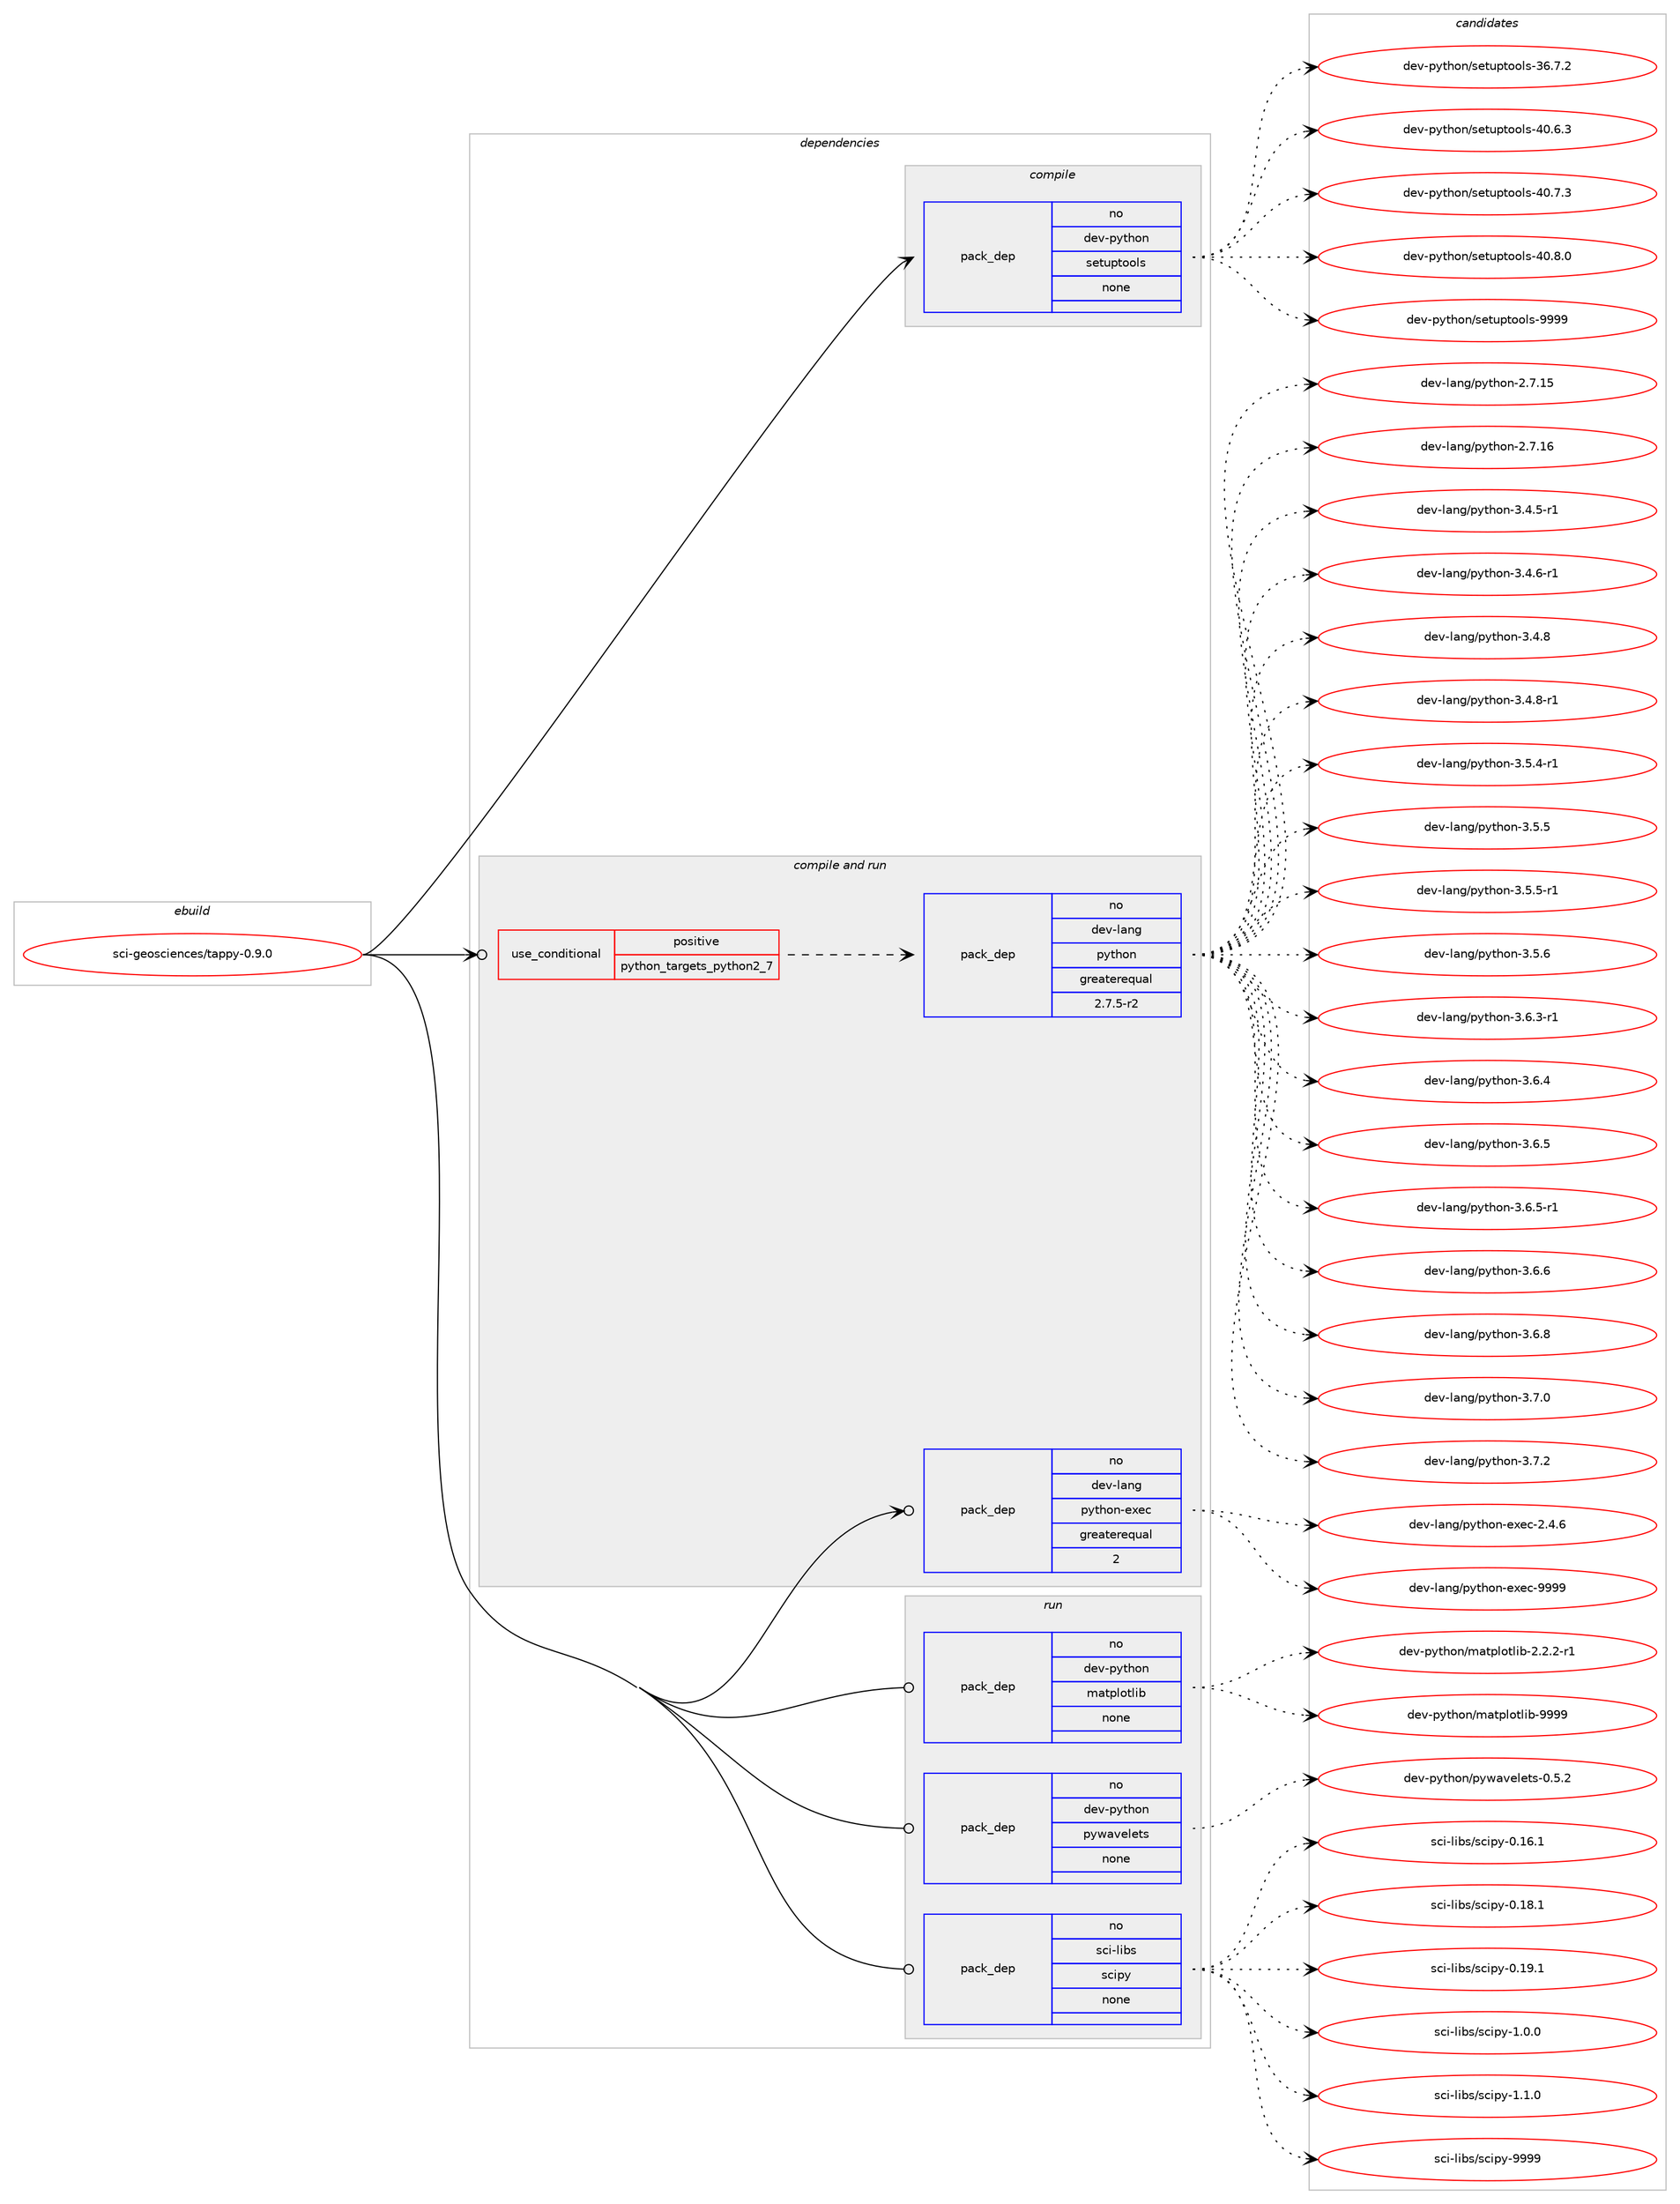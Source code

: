 digraph prolog {

# *************
# Graph options
# *************

newrank=true;
concentrate=true;
compound=true;
graph [rankdir=LR,fontname=Helvetica,fontsize=10,ranksep=1.5];#, ranksep=2.5, nodesep=0.2];
edge  [arrowhead=vee];
node  [fontname=Helvetica,fontsize=10];

# **********
# The ebuild
# **********

subgraph cluster_leftcol {
color=gray;
rank=same;
label=<<i>ebuild</i>>;
id [label="sci-geosciences/tappy-0.9.0", color=red, width=4, href="../sci-geosciences/tappy-0.9.0.svg"];
}

# ****************
# The dependencies
# ****************

subgraph cluster_midcol {
color=gray;
label=<<i>dependencies</i>>;
subgraph cluster_compile {
fillcolor="#eeeeee";
style=filled;
label=<<i>compile</i>>;
subgraph pack1211094 {
dependency1691711 [label=<<TABLE BORDER="0" CELLBORDER="1" CELLSPACING="0" CELLPADDING="4" WIDTH="220"><TR><TD ROWSPAN="6" CELLPADDING="30">pack_dep</TD></TR><TR><TD WIDTH="110">no</TD></TR><TR><TD>dev-python</TD></TR><TR><TD>setuptools</TD></TR><TR><TD>none</TD></TR><TR><TD></TD></TR></TABLE>>, shape=none, color=blue];
}
id:e -> dependency1691711:w [weight=20,style="solid",arrowhead="vee"];
}
subgraph cluster_compileandrun {
fillcolor="#eeeeee";
style=filled;
label=<<i>compile and run</i>>;
subgraph cond452909 {
dependency1691712 [label=<<TABLE BORDER="0" CELLBORDER="1" CELLSPACING="0" CELLPADDING="4"><TR><TD ROWSPAN="3" CELLPADDING="10">use_conditional</TD></TR><TR><TD>positive</TD></TR><TR><TD>python_targets_python2_7</TD></TR></TABLE>>, shape=none, color=red];
subgraph pack1211095 {
dependency1691713 [label=<<TABLE BORDER="0" CELLBORDER="1" CELLSPACING="0" CELLPADDING="4" WIDTH="220"><TR><TD ROWSPAN="6" CELLPADDING="30">pack_dep</TD></TR><TR><TD WIDTH="110">no</TD></TR><TR><TD>dev-lang</TD></TR><TR><TD>python</TD></TR><TR><TD>greaterequal</TD></TR><TR><TD>2.7.5-r2</TD></TR></TABLE>>, shape=none, color=blue];
}
dependency1691712:e -> dependency1691713:w [weight=20,style="dashed",arrowhead="vee"];
}
id:e -> dependency1691712:w [weight=20,style="solid",arrowhead="odotvee"];
subgraph pack1211096 {
dependency1691714 [label=<<TABLE BORDER="0" CELLBORDER="1" CELLSPACING="0" CELLPADDING="4" WIDTH="220"><TR><TD ROWSPAN="6" CELLPADDING="30">pack_dep</TD></TR><TR><TD WIDTH="110">no</TD></TR><TR><TD>dev-lang</TD></TR><TR><TD>python-exec</TD></TR><TR><TD>greaterequal</TD></TR><TR><TD>2</TD></TR></TABLE>>, shape=none, color=blue];
}
id:e -> dependency1691714:w [weight=20,style="solid",arrowhead="odotvee"];
}
subgraph cluster_run {
fillcolor="#eeeeee";
style=filled;
label=<<i>run</i>>;
subgraph pack1211097 {
dependency1691715 [label=<<TABLE BORDER="0" CELLBORDER="1" CELLSPACING="0" CELLPADDING="4" WIDTH="220"><TR><TD ROWSPAN="6" CELLPADDING="30">pack_dep</TD></TR><TR><TD WIDTH="110">no</TD></TR><TR><TD>dev-python</TD></TR><TR><TD>matplotlib</TD></TR><TR><TD>none</TD></TR><TR><TD></TD></TR></TABLE>>, shape=none, color=blue];
}
id:e -> dependency1691715:w [weight=20,style="solid",arrowhead="odot"];
subgraph pack1211098 {
dependency1691716 [label=<<TABLE BORDER="0" CELLBORDER="1" CELLSPACING="0" CELLPADDING="4" WIDTH="220"><TR><TD ROWSPAN="6" CELLPADDING="30">pack_dep</TD></TR><TR><TD WIDTH="110">no</TD></TR><TR><TD>dev-python</TD></TR><TR><TD>pywavelets</TD></TR><TR><TD>none</TD></TR><TR><TD></TD></TR></TABLE>>, shape=none, color=blue];
}
id:e -> dependency1691716:w [weight=20,style="solid",arrowhead="odot"];
subgraph pack1211099 {
dependency1691717 [label=<<TABLE BORDER="0" CELLBORDER="1" CELLSPACING="0" CELLPADDING="4" WIDTH="220"><TR><TD ROWSPAN="6" CELLPADDING="30">pack_dep</TD></TR><TR><TD WIDTH="110">no</TD></TR><TR><TD>sci-libs</TD></TR><TR><TD>scipy</TD></TR><TR><TD>none</TD></TR><TR><TD></TD></TR></TABLE>>, shape=none, color=blue];
}
id:e -> dependency1691717:w [weight=20,style="solid",arrowhead="odot"];
}
}

# **************
# The candidates
# **************

subgraph cluster_choices {
rank=same;
color=gray;
label=<<i>candidates</i>>;

subgraph choice1211094 {
color=black;
nodesep=1;
choice100101118451121211161041111104711510111611711211611111110811545515446554650 [label="dev-python/setuptools-36.7.2", color=red, width=4,href="../dev-python/setuptools-36.7.2.svg"];
choice100101118451121211161041111104711510111611711211611111110811545524846544651 [label="dev-python/setuptools-40.6.3", color=red, width=4,href="../dev-python/setuptools-40.6.3.svg"];
choice100101118451121211161041111104711510111611711211611111110811545524846554651 [label="dev-python/setuptools-40.7.3", color=red, width=4,href="../dev-python/setuptools-40.7.3.svg"];
choice100101118451121211161041111104711510111611711211611111110811545524846564648 [label="dev-python/setuptools-40.8.0", color=red, width=4,href="../dev-python/setuptools-40.8.0.svg"];
choice10010111845112121116104111110471151011161171121161111111081154557575757 [label="dev-python/setuptools-9999", color=red, width=4,href="../dev-python/setuptools-9999.svg"];
dependency1691711:e -> choice100101118451121211161041111104711510111611711211611111110811545515446554650:w [style=dotted,weight="100"];
dependency1691711:e -> choice100101118451121211161041111104711510111611711211611111110811545524846544651:w [style=dotted,weight="100"];
dependency1691711:e -> choice100101118451121211161041111104711510111611711211611111110811545524846554651:w [style=dotted,weight="100"];
dependency1691711:e -> choice100101118451121211161041111104711510111611711211611111110811545524846564648:w [style=dotted,weight="100"];
dependency1691711:e -> choice10010111845112121116104111110471151011161171121161111111081154557575757:w [style=dotted,weight="100"];
}
subgraph choice1211095 {
color=black;
nodesep=1;
choice10010111845108971101034711212111610411111045504655464953 [label="dev-lang/python-2.7.15", color=red, width=4,href="../dev-lang/python-2.7.15.svg"];
choice10010111845108971101034711212111610411111045504655464954 [label="dev-lang/python-2.7.16", color=red, width=4,href="../dev-lang/python-2.7.16.svg"];
choice1001011184510897110103471121211161041111104551465246534511449 [label="dev-lang/python-3.4.5-r1", color=red, width=4,href="../dev-lang/python-3.4.5-r1.svg"];
choice1001011184510897110103471121211161041111104551465246544511449 [label="dev-lang/python-3.4.6-r1", color=red, width=4,href="../dev-lang/python-3.4.6-r1.svg"];
choice100101118451089711010347112121116104111110455146524656 [label="dev-lang/python-3.4.8", color=red, width=4,href="../dev-lang/python-3.4.8.svg"];
choice1001011184510897110103471121211161041111104551465246564511449 [label="dev-lang/python-3.4.8-r1", color=red, width=4,href="../dev-lang/python-3.4.8-r1.svg"];
choice1001011184510897110103471121211161041111104551465346524511449 [label="dev-lang/python-3.5.4-r1", color=red, width=4,href="../dev-lang/python-3.5.4-r1.svg"];
choice100101118451089711010347112121116104111110455146534653 [label="dev-lang/python-3.5.5", color=red, width=4,href="../dev-lang/python-3.5.5.svg"];
choice1001011184510897110103471121211161041111104551465346534511449 [label="dev-lang/python-3.5.5-r1", color=red, width=4,href="../dev-lang/python-3.5.5-r1.svg"];
choice100101118451089711010347112121116104111110455146534654 [label="dev-lang/python-3.5.6", color=red, width=4,href="../dev-lang/python-3.5.6.svg"];
choice1001011184510897110103471121211161041111104551465446514511449 [label="dev-lang/python-3.6.3-r1", color=red, width=4,href="../dev-lang/python-3.6.3-r1.svg"];
choice100101118451089711010347112121116104111110455146544652 [label="dev-lang/python-3.6.4", color=red, width=4,href="../dev-lang/python-3.6.4.svg"];
choice100101118451089711010347112121116104111110455146544653 [label="dev-lang/python-3.6.5", color=red, width=4,href="../dev-lang/python-3.6.5.svg"];
choice1001011184510897110103471121211161041111104551465446534511449 [label="dev-lang/python-3.6.5-r1", color=red, width=4,href="../dev-lang/python-3.6.5-r1.svg"];
choice100101118451089711010347112121116104111110455146544654 [label="dev-lang/python-3.6.6", color=red, width=4,href="../dev-lang/python-3.6.6.svg"];
choice100101118451089711010347112121116104111110455146544656 [label="dev-lang/python-3.6.8", color=red, width=4,href="../dev-lang/python-3.6.8.svg"];
choice100101118451089711010347112121116104111110455146554648 [label="dev-lang/python-3.7.0", color=red, width=4,href="../dev-lang/python-3.7.0.svg"];
choice100101118451089711010347112121116104111110455146554650 [label="dev-lang/python-3.7.2", color=red, width=4,href="../dev-lang/python-3.7.2.svg"];
dependency1691713:e -> choice10010111845108971101034711212111610411111045504655464953:w [style=dotted,weight="100"];
dependency1691713:e -> choice10010111845108971101034711212111610411111045504655464954:w [style=dotted,weight="100"];
dependency1691713:e -> choice1001011184510897110103471121211161041111104551465246534511449:w [style=dotted,weight="100"];
dependency1691713:e -> choice1001011184510897110103471121211161041111104551465246544511449:w [style=dotted,weight="100"];
dependency1691713:e -> choice100101118451089711010347112121116104111110455146524656:w [style=dotted,weight="100"];
dependency1691713:e -> choice1001011184510897110103471121211161041111104551465246564511449:w [style=dotted,weight="100"];
dependency1691713:e -> choice1001011184510897110103471121211161041111104551465346524511449:w [style=dotted,weight="100"];
dependency1691713:e -> choice100101118451089711010347112121116104111110455146534653:w [style=dotted,weight="100"];
dependency1691713:e -> choice1001011184510897110103471121211161041111104551465346534511449:w [style=dotted,weight="100"];
dependency1691713:e -> choice100101118451089711010347112121116104111110455146534654:w [style=dotted,weight="100"];
dependency1691713:e -> choice1001011184510897110103471121211161041111104551465446514511449:w [style=dotted,weight="100"];
dependency1691713:e -> choice100101118451089711010347112121116104111110455146544652:w [style=dotted,weight="100"];
dependency1691713:e -> choice100101118451089711010347112121116104111110455146544653:w [style=dotted,weight="100"];
dependency1691713:e -> choice1001011184510897110103471121211161041111104551465446534511449:w [style=dotted,weight="100"];
dependency1691713:e -> choice100101118451089711010347112121116104111110455146544654:w [style=dotted,weight="100"];
dependency1691713:e -> choice100101118451089711010347112121116104111110455146544656:w [style=dotted,weight="100"];
dependency1691713:e -> choice100101118451089711010347112121116104111110455146554648:w [style=dotted,weight="100"];
dependency1691713:e -> choice100101118451089711010347112121116104111110455146554650:w [style=dotted,weight="100"];
}
subgraph choice1211096 {
color=black;
nodesep=1;
choice1001011184510897110103471121211161041111104510112010199455046524654 [label="dev-lang/python-exec-2.4.6", color=red, width=4,href="../dev-lang/python-exec-2.4.6.svg"];
choice10010111845108971101034711212111610411111045101120101994557575757 [label="dev-lang/python-exec-9999", color=red, width=4,href="../dev-lang/python-exec-9999.svg"];
dependency1691714:e -> choice1001011184510897110103471121211161041111104510112010199455046524654:w [style=dotted,weight="100"];
dependency1691714:e -> choice10010111845108971101034711212111610411111045101120101994557575757:w [style=dotted,weight="100"];
}
subgraph choice1211097 {
color=black;
nodesep=1;
choice100101118451121211161041111104710997116112108111116108105984550465046504511449 [label="dev-python/matplotlib-2.2.2-r1", color=red, width=4,href="../dev-python/matplotlib-2.2.2-r1.svg"];
choice100101118451121211161041111104710997116112108111116108105984557575757 [label="dev-python/matplotlib-9999", color=red, width=4,href="../dev-python/matplotlib-9999.svg"];
dependency1691715:e -> choice100101118451121211161041111104710997116112108111116108105984550465046504511449:w [style=dotted,weight="100"];
dependency1691715:e -> choice100101118451121211161041111104710997116112108111116108105984557575757:w [style=dotted,weight="100"];
}
subgraph choice1211098 {
color=black;
nodesep=1;
choice100101118451121211161041111104711212111997118101108101116115454846534650 [label="dev-python/pywavelets-0.5.2", color=red, width=4,href="../dev-python/pywavelets-0.5.2.svg"];
dependency1691716:e -> choice100101118451121211161041111104711212111997118101108101116115454846534650:w [style=dotted,weight="100"];
}
subgraph choice1211099 {
color=black;
nodesep=1;
choice115991054510810598115471159910511212145484649544649 [label="sci-libs/scipy-0.16.1", color=red, width=4,href="../sci-libs/scipy-0.16.1.svg"];
choice115991054510810598115471159910511212145484649564649 [label="sci-libs/scipy-0.18.1", color=red, width=4,href="../sci-libs/scipy-0.18.1.svg"];
choice115991054510810598115471159910511212145484649574649 [label="sci-libs/scipy-0.19.1", color=red, width=4,href="../sci-libs/scipy-0.19.1.svg"];
choice1159910545108105981154711599105112121454946484648 [label="sci-libs/scipy-1.0.0", color=red, width=4,href="../sci-libs/scipy-1.0.0.svg"];
choice1159910545108105981154711599105112121454946494648 [label="sci-libs/scipy-1.1.0", color=red, width=4,href="../sci-libs/scipy-1.1.0.svg"];
choice11599105451081059811547115991051121214557575757 [label="sci-libs/scipy-9999", color=red, width=4,href="../sci-libs/scipy-9999.svg"];
dependency1691717:e -> choice115991054510810598115471159910511212145484649544649:w [style=dotted,weight="100"];
dependency1691717:e -> choice115991054510810598115471159910511212145484649564649:w [style=dotted,weight="100"];
dependency1691717:e -> choice115991054510810598115471159910511212145484649574649:w [style=dotted,weight="100"];
dependency1691717:e -> choice1159910545108105981154711599105112121454946484648:w [style=dotted,weight="100"];
dependency1691717:e -> choice1159910545108105981154711599105112121454946494648:w [style=dotted,weight="100"];
dependency1691717:e -> choice11599105451081059811547115991051121214557575757:w [style=dotted,weight="100"];
}
}

}
